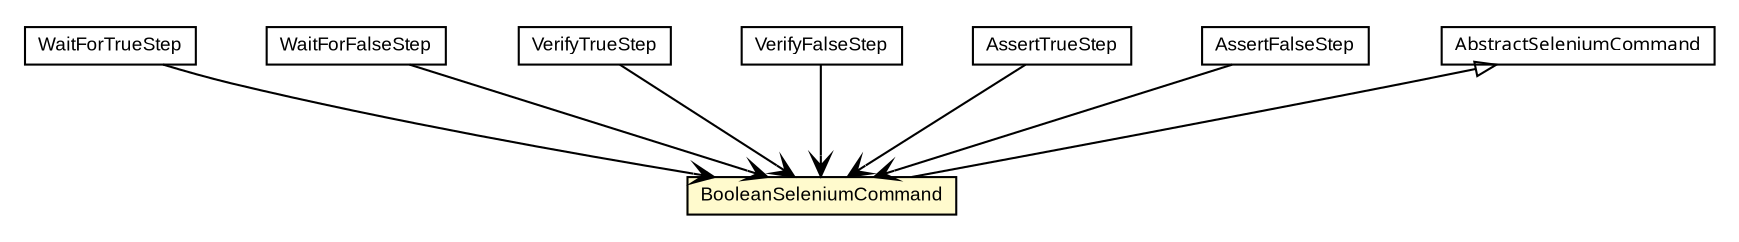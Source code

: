 #!/usr/local/bin/dot
#
# Class diagram 
# Generated by UmlGraph version 4.6 (http://www.spinellis.gr/sw/umlgraph)
#

digraph G {
	edge [fontname="arial",fontsize=10,labelfontname="arial",labelfontsize=10];
	node [fontname="arial",fontsize=10,shape=plaintext];
	// com.google.code.play.selenium.step.WaitForTrueStep
	c3424 [label=<<table border="0" cellborder="1" cellspacing="0" cellpadding="2" port="p" href="./WaitForTrueStep.html">
		<tr><td><table border="0" cellspacing="0" cellpadding="1">
			<tr><td> WaitForTrueStep </td></tr>
		</table></td></tr>
		</table>>, fontname="arial", fontcolor="black", fontsize=9.0];
	// com.google.code.play.selenium.step.WaitForFalseStep
	c3426 [label=<<table border="0" cellborder="1" cellspacing="0" cellpadding="2" port="p" href="./WaitForFalseStep.html">
		<tr><td><table border="0" cellspacing="0" cellpadding="1">
			<tr><td> WaitForFalseStep </td></tr>
		</table></td></tr>
		</table>>, fontname="arial", fontcolor="black", fontsize=9.0];
	// com.google.code.play.selenium.step.VerifyTrueStep
	c3429 [label=<<table border="0" cellborder="1" cellspacing="0" cellpadding="2" port="p" href="./VerifyTrueStep.html">
		<tr><td><table border="0" cellspacing="0" cellpadding="1">
			<tr><td> VerifyTrueStep </td></tr>
		</table></td></tr>
		</table>>, fontname="arial", fontcolor="black", fontsize=9.0];
	// com.google.code.play.selenium.step.VerifyFalseStep
	c3431 [label=<<table border="0" cellborder="1" cellspacing="0" cellpadding="2" port="p" href="./VerifyFalseStep.html">
		<tr><td><table border="0" cellspacing="0" cellpadding="1">
			<tr><td> VerifyFalseStep </td></tr>
		</table></td></tr>
		</table>>, fontname="arial", fontcolor="black", fontsize=9.0];
	// com.google.code.play.selenium.step.BooleanSeleniumCommand
	c3443 [label=<<table border="0" cellborder="1" cellspacing="0" cellpadding="2" port="p" bgcolor="lemonChiffon" href="./BooleanSeleniumCommand.html">
		<tr><td><table border="0" cellspacing="0" cellpadding="1">
			<tr><td> BooleanSeleniumCommand </td></tr>
		</table></td></tr>
		</table>>, fontname="arial", fontcolor="black", fontsize=9.0];
	// com.google.code.play.selenium.step.AssertTrueStep
	c3444 [label=<<table border="0" cellborder="1" cellspacing="0" cellpadding="2" port="p" href="./AssertTrueStep.html">
		<tr><td><table border="0" cellspacing="0" cellpadding="1">
			<tr><td> AssertTrueStep </td></tr>
		</table></td></tr>
		</table>>, fontname="arial", fontcolor="black", fontsize=9.0];
	// com.google.code.play.selenium.step.AssertFalseStep
	c3446 [label=<<table border="0" cellborder="1" cellspacing="0" cellpadding="2" port="p" href="./AssertFalseStep.html">
		<tr><td><table border="0" cellspacing="0" cellpadding="1">
			<tr><td> AssertFalseStep </td></tr>
		</table></td></tr>
		</table>>, fontname="arial", fontcolor="black", fontsize=9.0];
	// com.google.code.play.selenium.step.AbstractSeleniumCommand
	c3450 [label=<<table border="0" cellborder="1" cellspacing="0" cellpadding="2" port="p" href="./AbstractSeleniumCommand.html">
		<tr><td><table border="0" cellspacing="0" cellpadding="1">
			<tr><td><font face="ariali"> AbstractSeleniumCommand </font></td></tr>
		</table></td></tr>
		</table>>, fontname="arial", fontcolor="black", fontsize=9.0];
	//com.google.code.play.selenium.step.BooleanSeleniumCommand extends com.google.code.play.selenium.step.AbstractSeleniumCommand
	c3450:p -> c3443:p [dir=back,arrowtail=empty];
	// com.google.code.play.selenium.step.WaitForTrueStep NAVASSOC com.google.code.play.selenium.step.BooleanSeleniumCommand
	c3424:p -> c3443:p [taillabel="", label="", headlabel="", fontname="arial", fontcolor="black", fontsize=10.0, color="black", arrowhead=open];
	// com.google.code.play.selenium.step.WaitForFalseStep NAVASSOC com.google.code.play.selenium.step.BooleanSeleniumCommand
	c3426:p -> c3443:p [taillabel="", label="", headlabel="", fontname="arial", fontcolor="black", fontsize=10.0, color="black", arrowhead=open];
	// com.google.code.play.selenium.step.VerifyTrueStep NAVASSOC com.google.code.play.selenium.step.BooleanSeleniumCommand
	c3429:p -> c3443:p [taillabel="", label="", headlabel="", fontname="arial", fontcolor="black", fontsize=10.0, color="black", arrowhead=open];
	// com.google.code.play.selenium.step.VerifyFalseStep NAVASSOC com.google.code.play.selenium.step.BooleanSeleniumCommand
	c3431:p -> c3443:p [taillabel="", label="", headlabel="", fontname="arial", fontcolor="black", fontsize=10.0, color="black", arrowhead=open];
	// com.google.code.play.selenium.step.AssertTrueStep NAVASSOC com.google.code.play.selenium.step.BooleanSeleniumCommand
	c3444:p -> c3443:p [taillabel="", label="", headlabel="", fontname="arial", fontcolor="black", fontsize=10.0, color="black", arrowhead=open];
	// com.google.code.play.selenium.step.AssertFalseStep NAVASSOC com.google.code.play.selenium.step.BooleanSeleniumCommand
	c3446:p -> c3443:p [taillabel="", label="", headlabel="", fontname="arial", fontcolor="black", fontsize=10.0, color="black", arrowhead=open];
}

